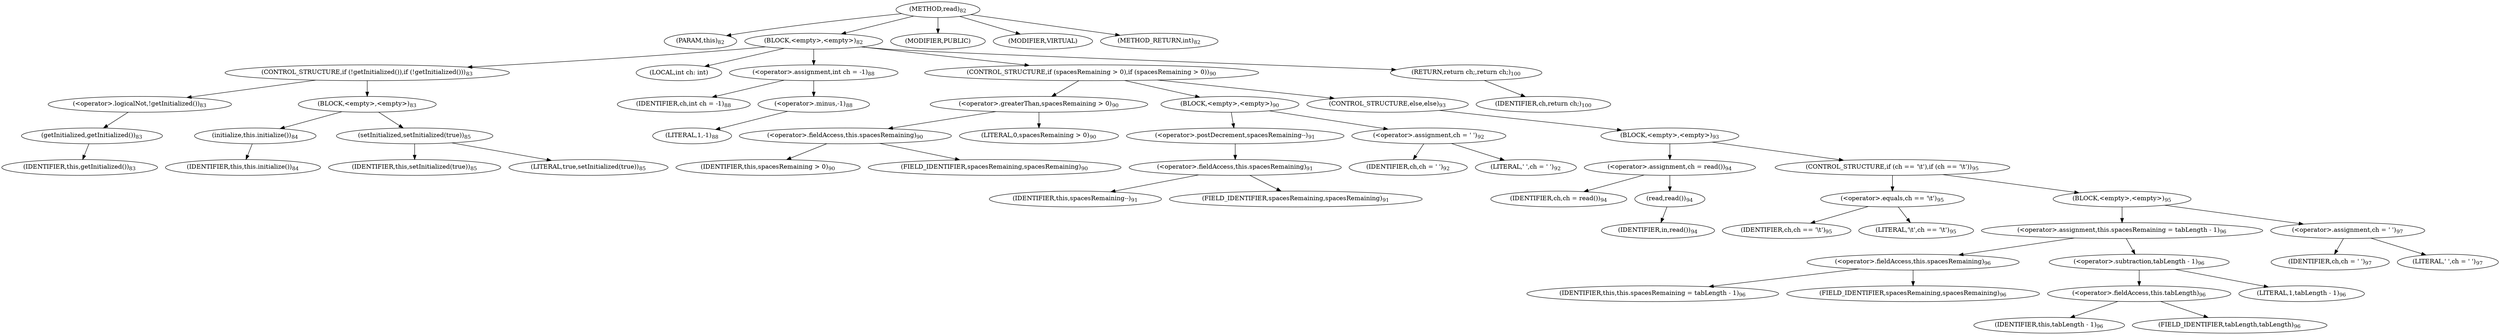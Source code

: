 digraph "read" {  
"74" [label = <(METHOD,read)<SUB>82</SUB>> ]
"8" [label = <(PARAM,this)<SUB>82</SUB>> ]
"75" [label = <(BLOCK,&lt;empty&gt;,&lt;empty&gt;)<SUB>82</SUB>> ]
"76" [label = <(CONTROL_STRUCTURE,if (!getInitialized()),if (!getInitialized()))<SUB>83</SUB>> ]
"77" [label = <(&lt;operator&gt;.logicalNot,!getInitialized())<SUB>83</SUB>> ]
"78" [label = <(getInitialized,getInitialized())<SUB>83</SUB>> ]
"7" [label = <(IDENTIFIER,this,getInitialized())<SUB>83</SUB>> ]
"79" [label = <(BLOCK,&lt;empty&gt;,&lt;empty&gt;)<SUB>83</SUB>> ]
"80" [label = <(initialize,this.initialize())<SUB>84</SUB>> ]
"9" [label = <(IDENTIFIER,this,this.initialize())<SUB>84</SUB>> ]
"81" [label = <(setInitialized,setInitialized(true))<SUB>85</SUB>> ]
"10" [label = <(IDENTIFIER,this,setInitialized(true))<SUB>85</SUB>> ]
"82" [label = <(LITERAL,true,setInitialized(true))<SUB>85</SUB>> ]
"83" [label = <(LOCAL,int ch: int)> ]
"84" [label = <(&lt;operator&gt;.assignment,int ch = -1)<SUB>88</SUB>> ]
"85" [label = <(IDENTIFIER,ch,int ch = -1)<SUB>88</SUB>> ]
"86" [label = <(&lt;operator&gt;.minus,-1)<SUB>88</SUB>> ]
"87" [label = <(LITERAL,1,-1)<SUB>88</SUB>> ]
"88" [label = <(CONTROL_STRUCTURE,if (spacesRemaining &gt; 0),if (spacesRemaining &gt; 0))<SUB>90</SUB>> ]
"89" [label = <(&lt;operator&gt;.greaterThan,spacesRemaining &gt; 0)<SUB>90</SUB>> ]
"90" [label = <(&lt;operator&gt;.fieldAccess,this.spacesRemaining)<SUB>90</SUB>> ]
"91" [label = <(IDENTIFIER,this,spacesRemaining &gt; 0)<SUB>90</SUB>> ]
"92" [label = <(FIELD_IDENTIFIER,spacesRemaining,spacesRemaining)<SUB>90</SUB>> ]
"93" [label = <(LITERAL,0,spacesRemaining &gt; 0)<SUB>90</SUB>> ]
"94" [label = <(BLOCK,&lt;empty&gt;,&lt;empty&gt;)<SUB>90</SUB>> ]
"95" [label = <(&lt;operator&gt;.postDecrement,spacesRemaining--)<SUB>91</SUB>> ]
"96" [label = <(&lt;operator&gt;.fieldAccess,this.spacesRemaining)<SUB>91</SUB>> ]
"97" [label = <(IDENTIFIER,this,spacesRemaining--)<SUB>91</SUB>> ]
"98" [label = <(FIELD_IDENTIFIER,spacesRemaining,spacesRemaining)<SUB>91</SUB>> ]
"99" [label = <(&lt;operator&gt;.assignment,ch = ' ')<SUB>92</SUB>> ]
"100" [label = <(IDENTIFIER,ch,ch = ' ')<SUB>92</SUB>> ]
"101" [label = <(LITERAL,' ',ch = ' ')<SUB>92</SUB>> ]
"102" [label = <(CONTROL_STRUCTURE,else,else)<SUB>93</SUB>> ]
"103" [label = <(BLOCK,&lt;empty&gt;,&lt;empty&gt;)<SUB>93</SUB>> ]
"104" [label = <(&lt;operator&gt;.assignment,ch = read())<SUB>94</SUB>> ]
"105" [label = <(IDENTIFIER,ch,ch = read())<SUB>94</SUB>> ]
"106" [label = <(read,read())<SUB>94</SUB>> ]
"107" [label = <(IDENTIFIER,in,read())<SUB>94</SUB>> ]
"108" [label = <(CONTROL_STRUCTURE,if (ch == '\t'),if (ch == '\t'))<SUB>95</SUB>> ]
"109" [label = <(&lt;operator&gt;.equals,ch == '\t')<SUB>95</SUB>> ]
"110" [label = <(IDENTIFIER,ch,ch == '\t')<SUB>95</SUB>> ]
"111" [label = <(LITERAL,'\t',ch == '\t')<SUB>95</SUB>> ]
"112" [label = <(BLOCK,&lt;empty&gt;,&lt;empty&gt;)<SUB>95</SUB>> ]
"113" [label = <(&lt;operator&gt;.assignment,this.spacesRemaining = tabLength - 1)<SUB>96</SUB>> ]
"114" [label = <(&lt;operator&gt;.fieldAccess,this.spacesRemaining)<SUB>96</SUB>> ]
"115" [label = <(IDENTIFIER,this,this.spacesRemaining = tabLength - 1)<SUB>96</SUB>> ]
"116" [label = <(FIELD_IDENTIFIER,spacesRemaining,spacesRemaining)<SUB>96</SUB>> ]
"117" [label = <(&lt;operator&gt;.subtraction,tabLength - 1)<SUB>96</SUB>> ]
"118" [label = <(&lt;operator&gt;.fieldAccess,this.tabLength)<SUB>96</SUB>> ]
"119" [label = <(IDENTIFIER,this,tabLength - 1)<SUB>96</SUB>> ]
"120" [label = <(FIELD_IDENTIFIER,tabLength,tabLength)<SUB>96</SUB>> ]
"121" [label = <(LITERAL,1,tabLength - 1)<SUB>96</SUB>> ]
"122" [label = <(&lt;operator&gt;.assignment,ch = ' ')<SUB>97</SUB>> ]
"123" [label = <(IDENTIFIER,ch,ch = ' ')<SUB>97</SUB>> ]
"124" [label = <(LITERAL,' ',ch = ' ')<SUB>97</SUB>> ]
"125" [label = <(RETURN,return ch;,return ch;)<SUB>100</SUB>> ]
"126" [label = <(IDENTIFIER,ch,return ch;)<SUB>100</SUB>> ]
"127" [label = <(MODIFIER,PUBLIC)> ]
"128" [label = <(MODIFIER,VIRTUAL)> ]
"129" [label = <(METHOD_RETURN,int)<SUB>82</SUB>> ]
  "74" -> "8" 
  "74" -> "75" 
  "74" -> "127" 
  "74" -> "128" 
  "74" -> "129" 
  "75" -> "76" 
  "75" -> "83" 
  "75" -> "84" 
  "75" -> "88" 
  "75" -> "125" 
  "76" -> "77" 
  "76" -> "79" 
  "77" -> "78" 
  "78" -> "7" 
  "79" -> "80" 
  "79" -> "81" 
  "80" -> "9" 
  "81" -> "10" 
  "81" -> "82" 
  "84" -> "85" 
  "84" -> "86" 
  "86" -> "87" 
  "88" -> "89" 
  "88" -> "94" 
  "88" -> "102" 
  "89" -> "90" 
  "89" -> "93" 
  "90" -> "91" 
  "90" -> "92" 
  "94" -> "95" 
  "94" -> "99" 
  "95" -> "96" 
  "96" -> "97" 
  "96" -> "98" 
  "99" -> "100" 
  "99" -> "101" 
  "102" -> "103" 
  "103" -> "104" 
  "103" -> "108" 
  "104" -> "105" 
  "104" -> "106" 
  "106" -> "107" 
  "108" -> "109" 
  "108" -> "112" 
  "109" -> "110" 
  "109" -> "111" 
  "112" -> "113" 
  "112" -> "122" 
  "113" -> "114" 
  "113" -> "117" 
  "114" -> "115" 
  "114" -> "116" 
  "117" -> "118" 
  "117" -> "121" 
  "118" -> "119" 
  "118" -> "120" 
  "122" -> "123" 
  "122" -> "124" 
  "125" -> "126" 
}

